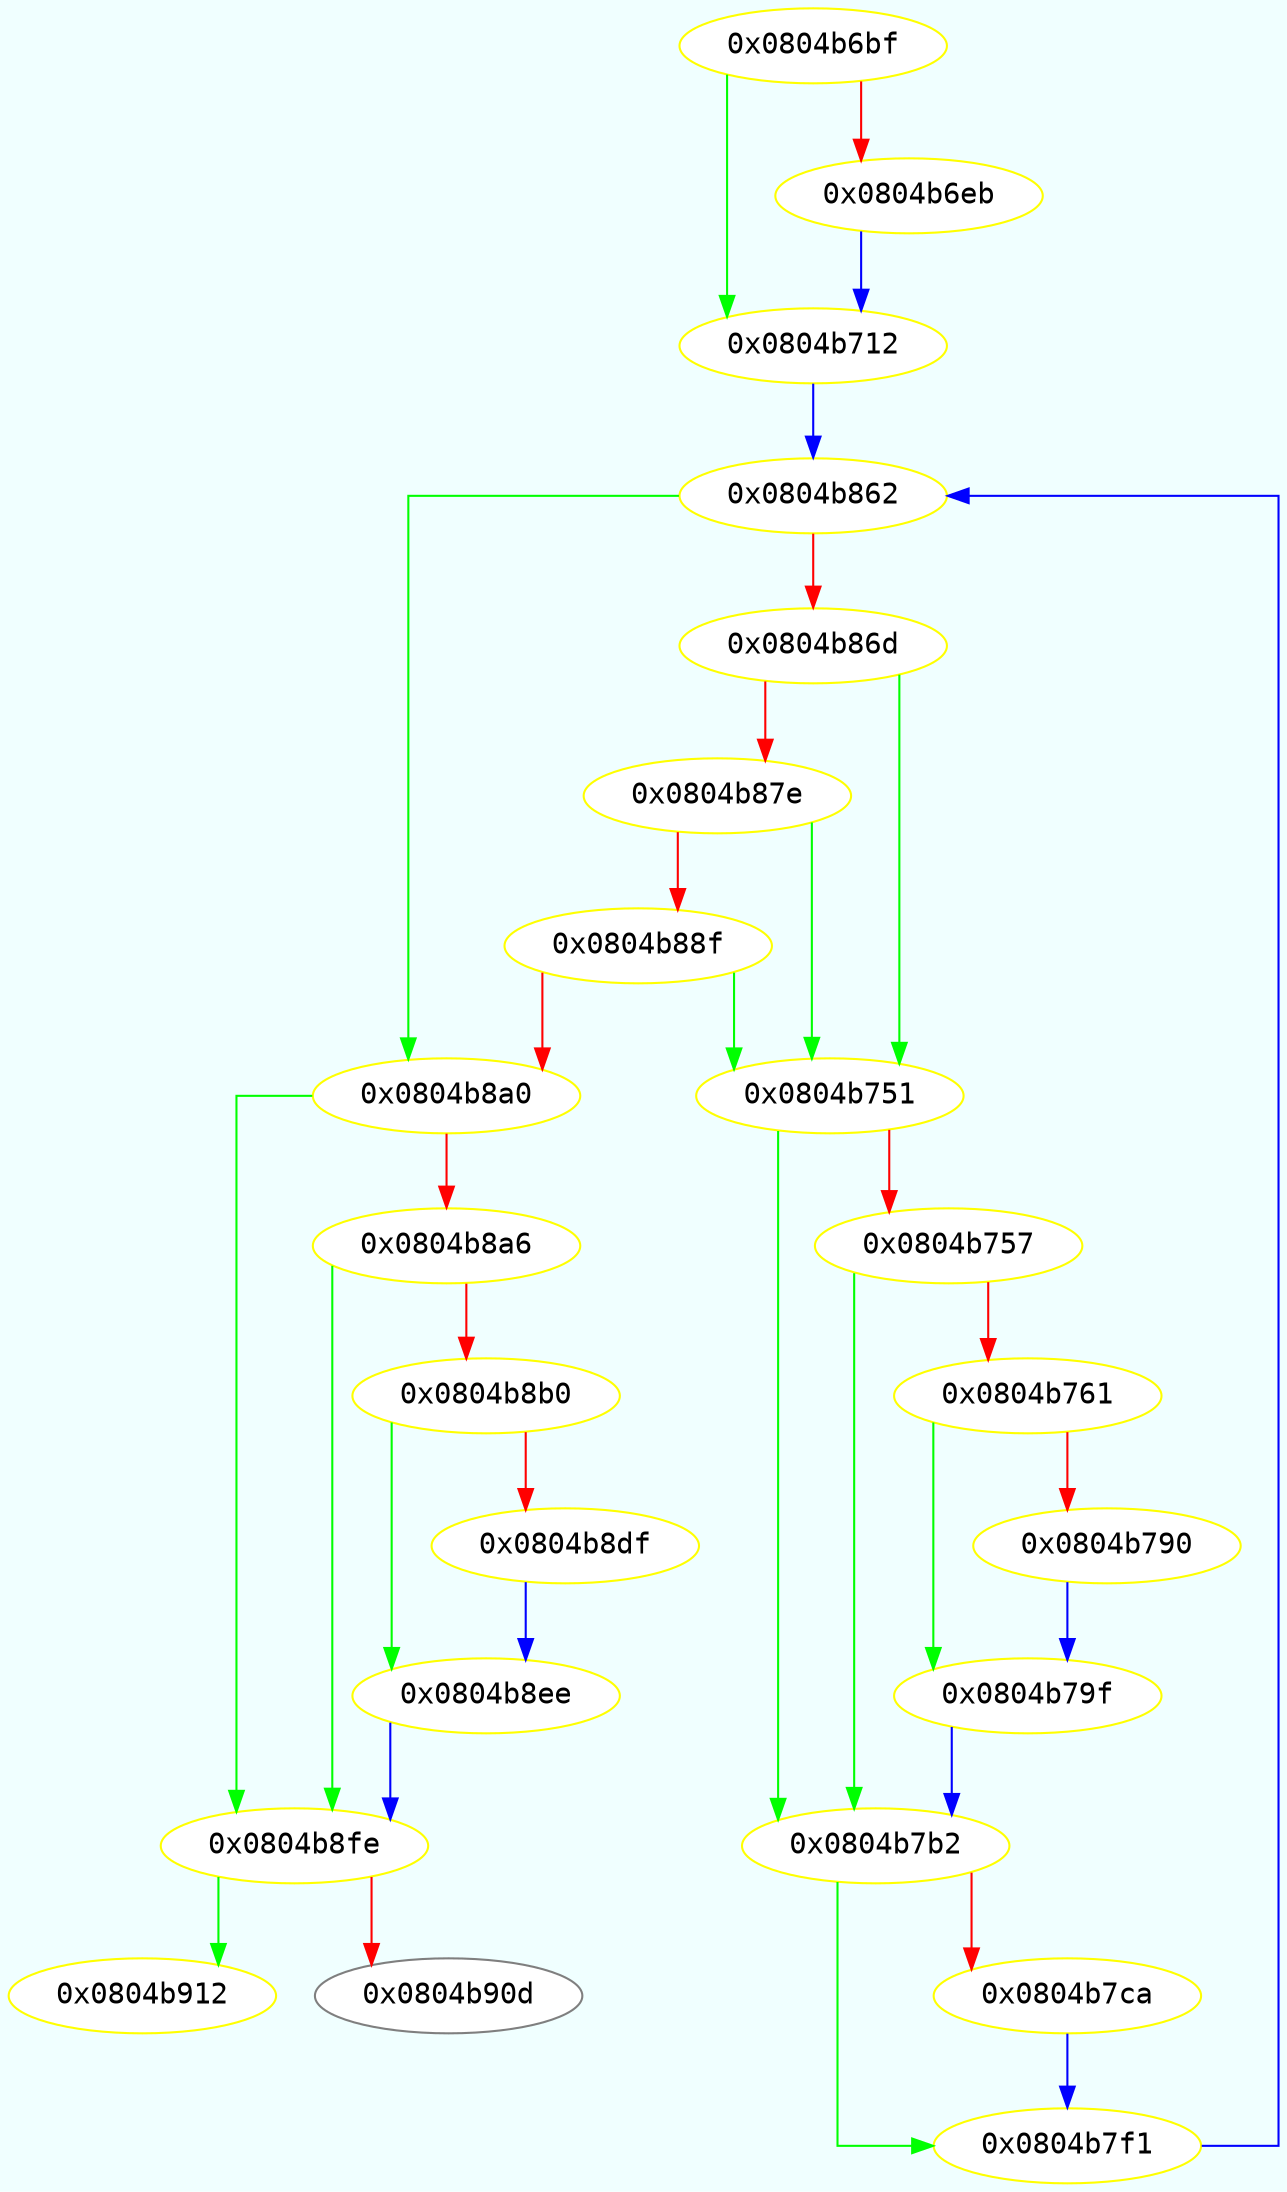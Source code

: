 digraph code {
	graph [bgcolor=azure fontsize=8 fontname="Courier" splines="ortho"];
	node [fillcolor=gray style=filled];
	edge [arrowhead="normal"];
	"0x0804b6bf" -> "0x0804b712" [color="green"];
	"0x0804b6bf" -> "0x0804b6eb" [color="red"];
	"0x0804b6bf" [URL="sym.term/0x0804b6bf", fillcolor="white",color="yellow", fontname="Courier",label="0x0804b6bf"]
	"0x0804b6eb" -> "0x0804b712" [color="blue"];
	"0x0804b6eb" [URL="sym.term/0x0804b6eb", fillcolor="white",color="yellow", fontname="Courier",label="0x0804b6eb"]
	"0x0804b712" -> "0x0804b862" [color="blue"];
	"0x0804b712" [URL="sym.term/0x0804b712", fillcolor="white",color="yellow", fontname="Courier",label="0x0804b712"]
	"0x0804b751" -> "0x0804b7b2" [color="green"];
	"0x0804b751" -> "0x0804b757" [color="red"];
	"0x0804b751" [URL="sym.term/0x0804b751", fillcolor="white",color="yellow", fontname="Courier",label="0x0804b751"]
	"0x0804b757" -> "0x0804b7b2" [color="green"];
	"0x0804b757" -> "0x0804b761" [color="red"];
	"0x0804b757" [URL="sym.term/0x0804b757", fillcolor="white",color="yellow", fontname="Courier",label="0x0804b757"]
	"0x0804b761" -> "0x0804b79f" [color="green"];
	"0x0804b761" -> "0x0804b790" [color="red"];
	"0x0804b761" [URL="sym.term/0x0804b761", fillcolor="white",color="yellow", fontname="Courier",label="0x0804b761"]
	"0x0804b790" -> "0x0804b79f" [color="blue"];
	"0x0804b790" [URL="sym.term/0x0804b790", fillcolor="white",color="yellow", fontname="Courier",label="0x0804b790"]
	"0x0804b79f" -> "0x0804b7b2" [color="blue"];
	"0x0804b79f" [URL="sym.term/0x0804b79f", fillcolor="white",color="yellow", fontname="Courier",label="0x0804b79f"]
	"0x0804b7b2" -> "0x0804b7f1" [color="green"];
	"0x0804b7b2" -> "0x0804b7ca" [color="red"];
	"0x0804b7b2" [URL="sym.term/0x0804b7b2", fillcolor="white",color="yellow", fontname="Courier",label="0x0804b7b2"]
	"0x0804b7ca" -> "0x0804b7f1" [color="blue"];
	"0x0804b7ca" [URL="sym.term/0x0804b7ca", fillcolor="white",color="yellow", fontname="Courier",label="0x0804b7ca"]
	"0x0804b7f1" -> "0x0804b862" [color="blue"];
	"0x0804b7f1" [URL="sym.term/0x0804b7f1", fillcolor="white",color="yellow", fontname="Courier",label="0x0804b7f1"]
	"0x0804b862" -> "0x0804b8a0" [color="green"];
	"0x0804b862" -> "0x0804b86d" [color="red"];
	"0x0804b862" [URL="sym.term/0x0804b862", fillcolor="white",color="yellow", fontname="Courier",label="0x0804b862"]
	"0x0804b86d" -> "0x0804b751" [color="green"];
	"0x0804b86d" -> "0x0804b87e" [color="red"];
	"0x0804b86d" [URL="sym.term/0x0804b86d", fillcolor="white",color="yellow", fontname="Courier",label="0x0804b86d"]
	"0x0804b87e" -> "0x0804b751" [color="green"];
	"0x0804b87e" -> "0x0804b88f" [color="red"];
	"0x0804b87e" [URL="sym.term/0x0804b87e", fillcolor="white",color="yellow", fontname="Courier",label="0x0804b87e"]
	"0x0804b88f" -> "0x0804b751" [color="green"];
	"0x0804b88f" -> "0x0804b8a0" [color="red"];
	"0x0804b88f" [URL="sym.term/0x0804b88f", fillcolor="white",color="yellow", fontname="Courier",label="0x0804b88f"]
	"0x0804b8a0" -> "0x0804b8fe" [color="green"];
	"0x0804b8a0" -> "0x0804b8a6" [color="red"];
	"0x0804b8a0" [URL="sym.term/0x0804b8a0", fillcolor="white",color="yellow", fontname="Courier",label="0x0804b8a0"]
	"0x0804b8a6" -> "0x0804b8fe" [color="green"];
	"0x0804b8a6" -> "0x0804b8b0" [color="red"];
	"0x0804b8a6" [URL="sym.term/0x0804b8a6", fillcolor="white",color="yellow", fontname="Courier",label="0x0804b8a6"]
	"0x0804b8b0" -> "0x0804b8ee" [color="green"];
	"0x0804b8b0" -> "0x0804b8df" [color="red"];
	"0x0804b8b0" [URL="sym.term/0x0804b8b0", fillcolor="white",color="yellow", fontname="Courier",label="0x0804b8b0"]
	"0x0804b8df" -> "0x0804b8ee" [color="blue"];
	"0x0804b8df" [URL="sym.term/0x0804b8df", fillcolor="white",color="yellow", fontname="Courier",label="0x0804b8df"]
	"0x0804b8ee" -> "0x0804b8fe" [color="blue"];
	"0x0804b8ee" [URL="sym.term/0x0804b8ee", fillcolor="white",color="yellow", fontname="Courier",label="0x0804b8ee"]
	"0x0804b8fe" -> "0x0804b912" [color="green"];
	"0x0804b8fe" -> "0x0804b90d" [color="red"];
	"0x0804b8fe" [URL="sym.term/0x0804b8fe", fillcolor="white",color="yellow", fontname="Courier",label="0x0804b8fe"]
	"0x0804b90d" [URL="sym.term/0x0804b90d", fillcolor="white",color="#7f7f7f", fontname="Courier",label="0x0804b90d"]
	"0x0804b912" [URL="sym.term/0x0804b912", fillcolor="white",color="yellow", fontname="Courier",label="0x0804b912"]
}
